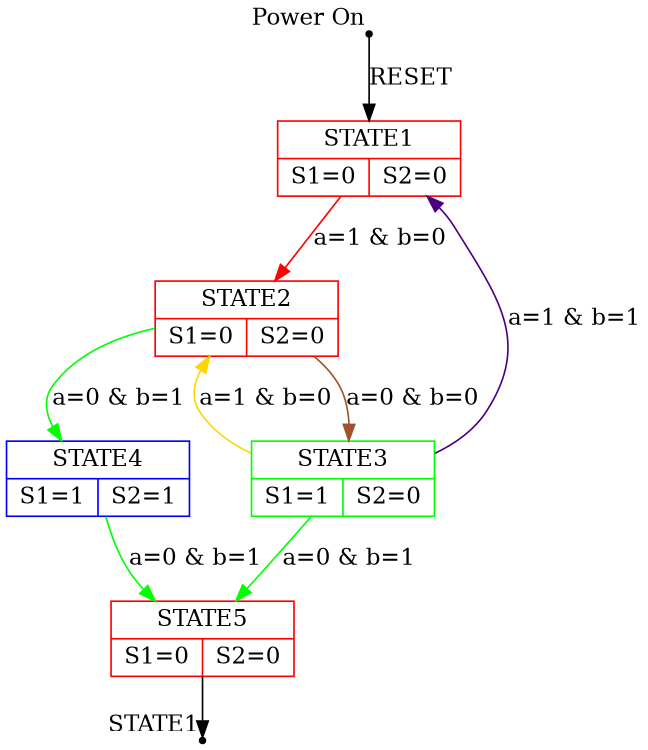 digraph finite_state_machine {
    rankdir=TB;
    size="8,5"
    bgcolor="transparent";

    node [shape = point ]; 
    qi    [xlabel="Power On"]; 
    qback [xlabel="STATE1"];

    node [shape = record];
    STATE1 [label="{STATE1 | { S1=0 | S2=0 } }", color="red"]
    STATE2 [label="{STATE2 | { S1=0 | S2=0 } }", color="red"]
    STATE3 [label="{STATE3 | { S1=1 | S2=0 } }", color="green"]
    STATE4 [label="{STATE4 | { S1=1 | S2=1 } }", color="blue"]
    STATE5 [label="{STATE5 | { S1=0 | S2=0 } }", color="red"]
    
    qi -> STATE1 [label = "RESET"];
    STATE1  -> STATE2 [ label = "a=1 & b=0" , color="red"];
    STATE2  -> STATE3 [ label = "a=0 & b=0" , color="sienna" ];
    STATE3  -> STATE2 [ label = "a=1 & b=0" , color="gold"];
    STATE3  -> STATE1 [ label = "a=1 & b=1" , color="indigo"];
    STATE2  -> STATE4 [ label = "a=0 & b=1" , color="green"];
    STATE3  -> STATE5 [ label = "a=0 & b=1" , color="green"];
    STATE4  -> STATE5 [ label = "a=0 & b=1" , color="green"];
    STATE5  -> qback;
}
